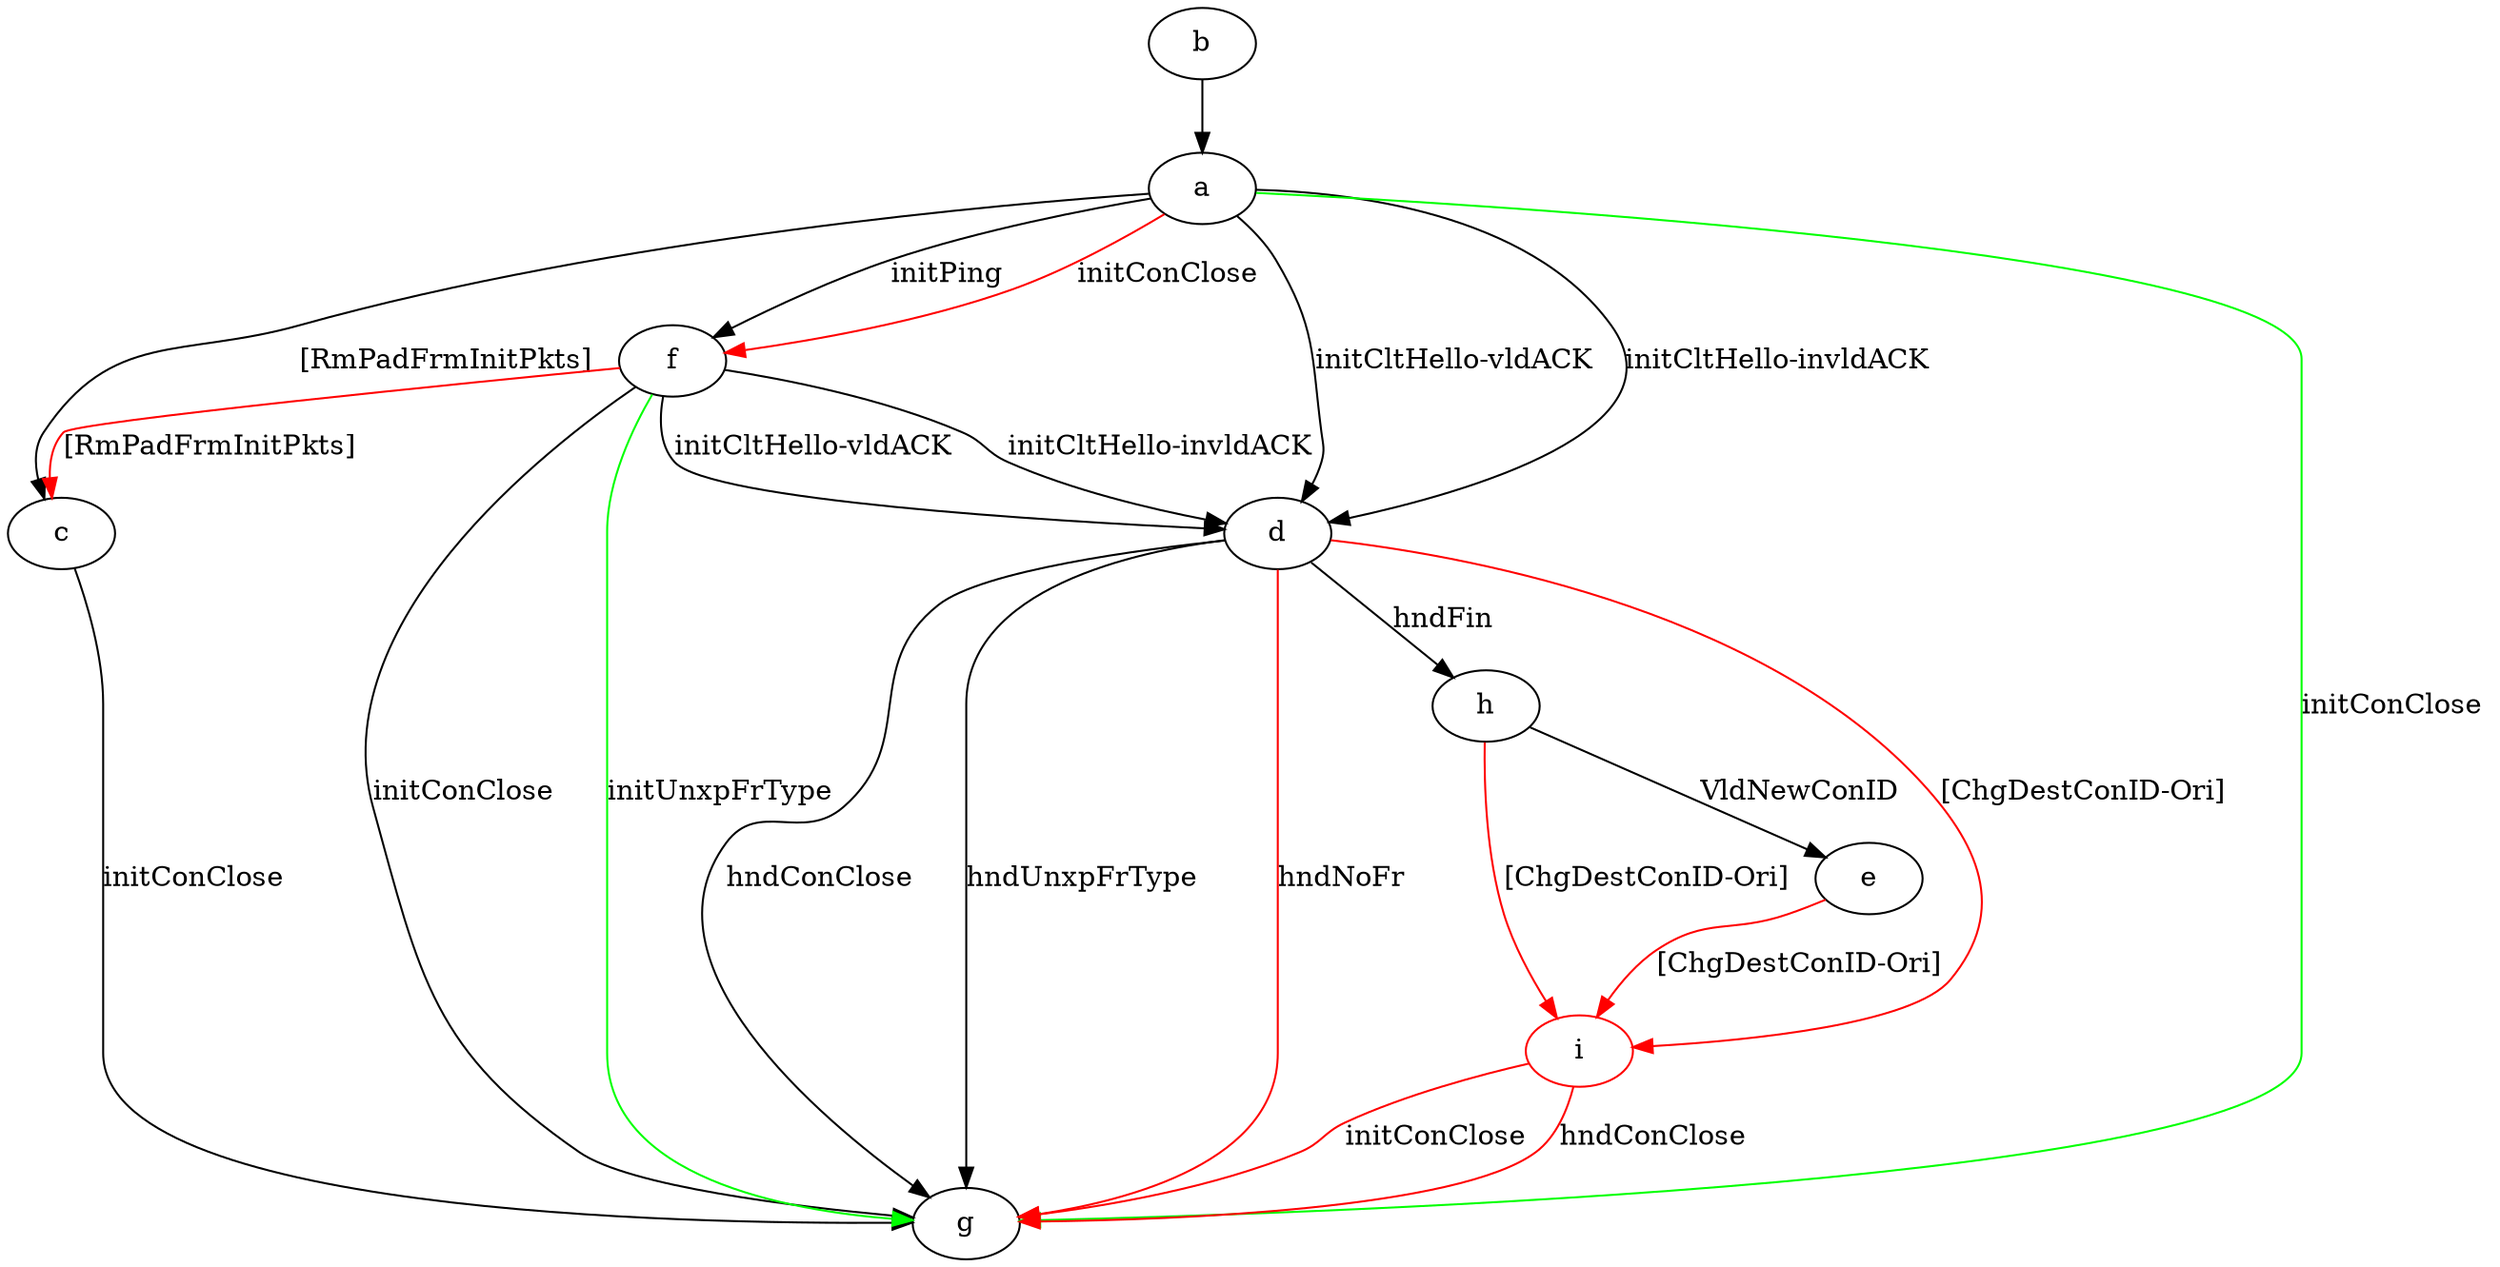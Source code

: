 digraph "" {
	a -> c	[key=0,
		label="[RmPadFrmInitPkts] "];
	a -> d	[key=0,
		label="initCltHello-vldACK "];
	a -> d	[key=1,
		label="initCltHello-invldACK "];
	a -> f	[key=0,
		label="initPing "];
	a -> f	[key=1,
		color=red,
		label="initConClose "];
	a -> g	[key=0,
		color=green,
		label="initConClose "];
	b -> a	[key=0];
	c -> g	[key=0,
		label="initConClose "];
	d -> g	[key=0,
		label="hndConClose "];
	d -> g	[key=1,
		label="hndUnxpFrType "];
	d -> g	[key=2,
		color=red,
		label="hndNoFr "];
	d -> h	[key=0,
		label="hndFin "];
	i	[color=red];
	d -> i	[key=0,
		color=red,
		label="[ChgDestConID-Ori] "];
	e -> i	[key=0,
		color=red,
		label="[ChgDestConID-Ori] "];
	f -> c	[key=0,
		color=red,
		label="[RmPadFrmInitPkts] "];
	f -> d	[key=0,
		label="initCltHello-vldACK "];
	f -> d	[key=1,
		label="initCltHello-invldACK "];
	f -> g	[key=0,
		label="initConClose "];
	f -> g	[key=1,
		color=green,
		label="initUnxpFrType "];
	h -> e	[key=0,
		label="VldNewConID "];
	h -> i	[key=0,
		color=red,
		label="[ChgDestConID-Ori] "];
	i -> g	[key=0,
		color=red,
		label="initConClose "];
	i -> g	[key=1,
		color=red,
		label="hndConClose "];
}
